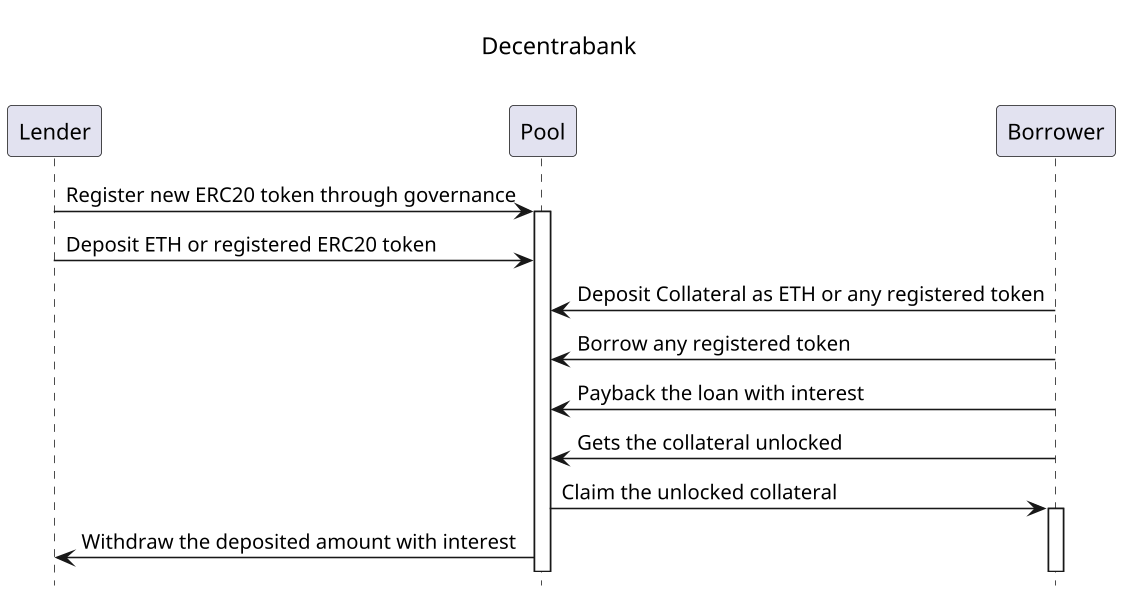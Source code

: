 @startuml
' List order

hide footbox
center header \n<font color=black size=15>Decentrabank</font> \n\n

skinparam dpi 150
skinparam sequence {

}

Lender -> "Pool": Register new ERC20 token through governance
activate "Pool"

Lender -> "Pool": Deposit ETH or registered ERC20 token

Borrower -> "Pool": Deposit Collateral as ETH or any registered token

Borrower-> "Pool": Borrow any registered token

Borrower-> "Pool": Payback the loan with interest

Borrower-> "Pool": Gets the collateral unlocked

Pool -> "Borrower": Claim the unlocked collateral
activate "Borrower"

Pool -> "Lender" : Withdraw the deposited amount with interest
@enduml
